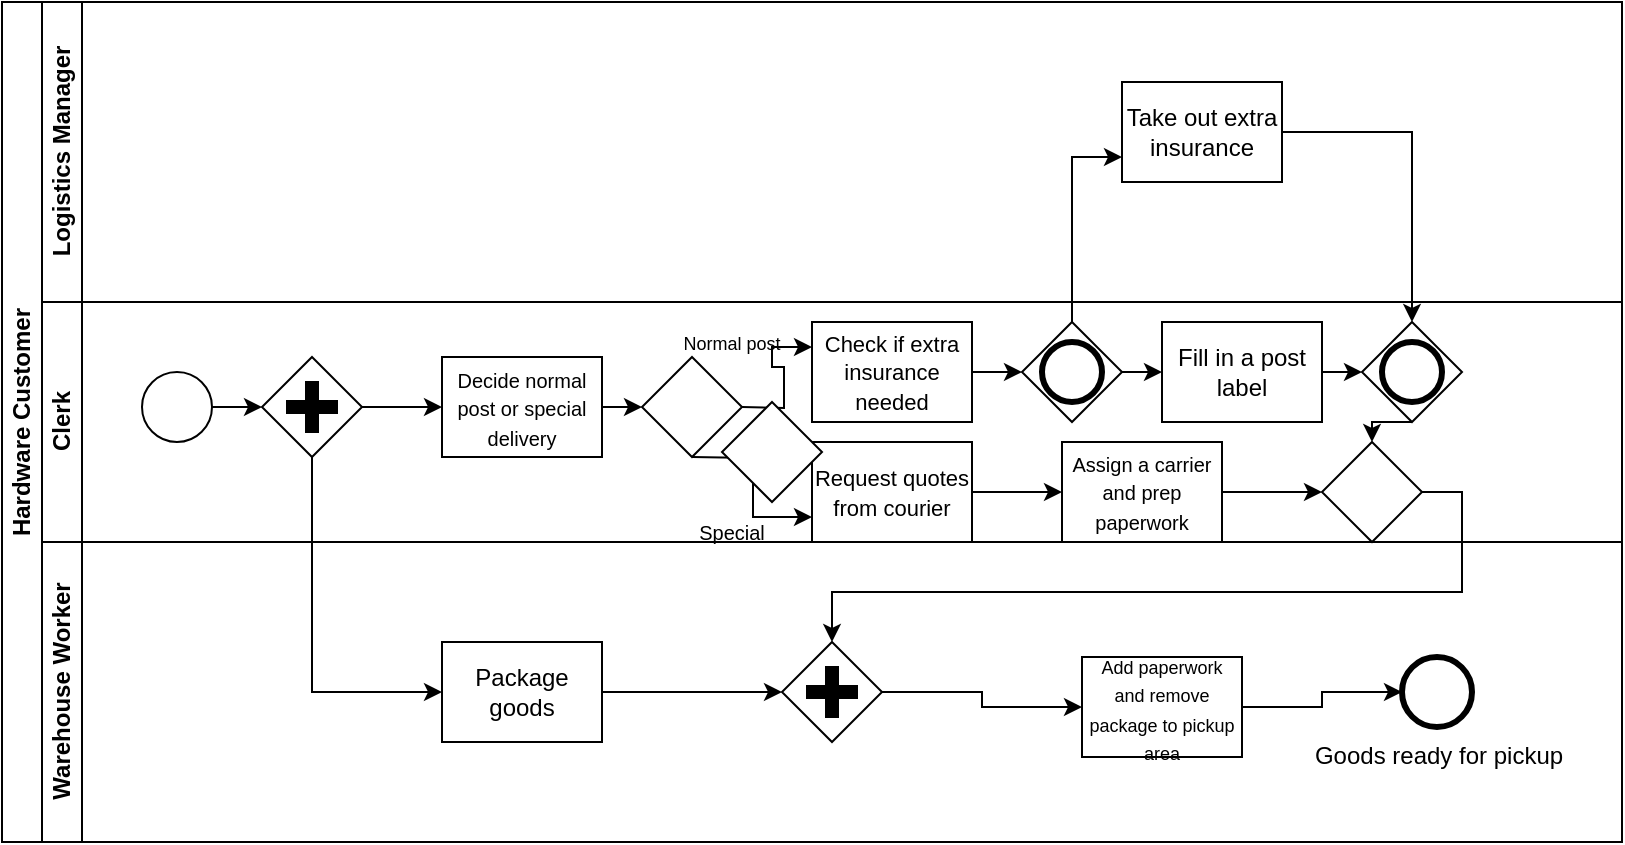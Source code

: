 <mxfile version="26.0.9">
  <diagram name="Page-1" id="2a216829-ef6e-dabb-86c1-c78162f3ba2b">
    <mxGraphModel dx="1886" dy="606" grid="1" gridSize="10" guides="1" tooltips="1" connect="1" arrows="1" fold="1" page="1" pageScale="1" pageWidth="850" pageHeight="1100" background="none" math="0" shadow="0">
      <root>
        <mxCell id="0" />
        <mxCell id="1" parent="0" />
        <mxCell id="N_jxebgceabopCF0DO5_-1" value="Hardware Customer" style="swimlane;html=1;childLayout=stackLayout;resizeParent=1;resizeParentMax=0;horizontal=0;startSize=20;horizontalStack=0;whiteSpace=wrap;" parent="1" vertex="1">
          <mxGeometry x="-20" y="260" width="810" height="420" as="geometry" />
        </mxCell>
        <mxCell id="N_jxebgceabopCF0DO5_-2" value="Logistics Manager" style="swimlane;html=1;startSize=20;horizontal=0;" parent="N_jxebgceabopCF0DO5_-1" vertex="1">
          <mxGeometry x="20" width="790" height="150" as="geometry" />
        </mxCell>
        <mxCell id="N_jxebgceabopCF0DO5_-17" value="Take out extra insurance" style="points=[[0.25,0,0],[0.5,0,0],[0.75,0,0],[1,0.25,0],[1,0.5,0],[1,0.75,0],[0.75,1,0],[0.5,1,0],[0.25,1,0],[0,0.75,0],[0,0.5,0],[0,0.25,0]];shape=mxgraph.bpmn.task2;whiteSpace=wrap;rectStyle=rounded;size=10;html=1;container=1;expand=0;collapsible=0;taskMarker=abstract;" parent="N_jxebgceabopCF0DO5_-2" vertex="1">
          <mxGeometry x="540" y="40" width="80" height="50" as="geometry" />
        </mxCell>
        <mxCell id="N_jxebgceabopCF0DO5_-3" value="Clerk" style="swimlane;html=1;startSize=20;horizontal=0;" parent="N_jxebgceabopCF0DO5_-1" vertex="1">
          <mxGeometry x="20" y="150" width="790" height="120" as="geometry" />
        </mxCell>
        <mxCell id="N_jxebgceabopCF0DO5_-8" value="" style="points=[[0.145,0.145,0],[0.5,0,0],[0.855,0.145,0],[1,0.5,0],[0.855,0.855,0],[0.5,1,0],[0.145,0.855,0],[0,0.5,0]];shape=mxgraph.bpmn.event;html=1;verticalLabelPosition=bottom;labelBackgroundColor=#ffffff;verticalAlign=top;align=center;perimeter=ellipsePerimeter;outlineConnect=0;aspect=fixed;outline=standard;symbol=general;" parent="N_jxebgceabopCF0DO5_-3" vertex="1">
          <mxGeometry x="50" y="35" width="35" height="35" as="geometry" />
        </mxCell>
        <mxCell id="N_jxebgceabopCF0DO5_-12" value="&lt;font style=&quot;font-size: 10px;&quot;&gt;Decide normal post or special delivery&lt;/font&gt;" style="points=[[0.25,0,0],[0.5,0,0],[0.75,0,0],[1,0.25,0],[1,0.5,0],[1,0.75,0],[0.75,1,0],[0.5,1,0],[0.25,1,0],[0,0.75,0],[0,0.5,0],[0,0.25,0]];shape=mxgraph.bpmn.task2;whiteSpace=wrap;rectStyle=rounded;size=10;html=1;container=1;expand=0;collapsible=0;taskMarker=abstract;" parent="N_jxebgceabopCF0DO5_-3" vertex="1">
          <mxGeometry x="200" y="27.5" width="80" height="50" as="geometry" />
        </mxCell>
        <mxCell id="N_jxebgceabopCF0DO5_-14" value="&lt;font style=&quot;font-size: 11px;&quot;&gt;Check if extra insurance needed&lt;/font&gt;" style="points=[[0.25,0,0],[0.5,0,0],[0.75,0,0],[1,0.25,0],[1,0.5,0],[1,0.75,0],[0.75,1,0],[0.5,1,0],[0.25,1,0],[0,0.75,0],[0,0.5,0],[0,0.25,0]];shape=mxgraph.bpmn.task2;whiteSpace=wrap;rectStyle=rounded;size=10;html=1;container=1;expand=0;collapsible=0;taskMarker=abstract;" parent="N_jxebgceabopCF0DO5_-3" vertex="1">
          <mxGeometry x="385" y="10" width="80" height="50" as="geometry" />
        </mxCell>
        <mxCell id="N_jxebgceabopCF0DO5_-15" value="&lt;font style=&quot;font-size: 11px;&quot;&gt;Request quotes from courier&lt;/font&gt;" style="points=[[0.25,0,0],[0.5,0,0],[0.75,0,0],[1,0.25,0],[1,0.5,0],[1,0.75,0],[0.75,1,0],[0.5,1,0],[0.25,1,0],[0,0.75,0],[0,0.5,0],[0,0.25,0]];shape=mxgraph.bpmn.task2;whiteSpace=wrap;rectStyle=rounded;size=10;html=1;container=1;expand=0;collapsible=0;taskMarker=abstract;" parent="N_jxebgceabopCF0DO5_-3" vertex="1">
          <mxGeometry x="385" y="70" width="80" height="50" as="geometry" />
        </mxCell>
        <mxCell id="N_jxebgceabopCF0DO5_-18" value="Fill in a post label" style="points=[[0.25,0,0],[0.5,0,0],[0.75,0,0],[1,0.25,0],[1,0.5,0],[1,0.75,0],[0.75,1,0],[0.5,1,0],[0.25,1,0],[0,0.75,0],[0,0.5,0],[0,0.25,0]];shape=mxgraph.bpmn.task2;whiteSpace=wrap;rectStyle=rounded;size=10;html=1;container=1;expand=0;collapsible=0;taskMarker=abstract;" parent="N_jxebgceabopCF0DO5_-3" vertex="1">
          <mxGeometry x="560" y="10" width="80" height="50" as="geometry" />
        </mxCell>
        <mxCell id="N_jxebgceabopCF0DO5_-19" value="&lt;font style=&quot;font-size: 10px;&quot;&gt;Assign a carrier and prep paperwork&lt;/font&gt;" style="points=[[0.25,0,0],[0.5,0,0],[0.75,0,0],[1,0.25,0],[1,0.5,0],[1,0.75,0],[0.75,1,0],[0.5,1,0],[0.25,1,0],[0,0.75,0],[0,0.5,0],[0,0.25,0]];shape=mxgraph.bpmn.task2;whiteSpace=wrap;rectStyle=rounded;size=10;html=1;container=1;expand=0;collapsible=0;taskMarker=abstract;" parent="N_jxebgceabopCF0DO5_-3" vertex="1">
          <mxGeometry x="510" y="70" width="80" height="50" as="geometry" />
        </mxCell>
        <mxCell id="N_jxebgceabopCF0DO5_-21" value="" style="points=[[0.25,0.25,0],[0.5,0,0],[0.75,0.25,0],[1,0.5,0],[0.75,0.75,0],[0.5,1,0],[0.25,0.75,0],[0,0.5,0]];shape=mxgraph.bpmn.gateway2;html=1;verticalLabelPosition=bottom;labelBackgroundColor=#ffffff;verticalAlign=top;align=center;perimeter=rhombusPerimeter;outlineConnect=0;outline=none;symbol=none;gwType=parallel;" parent="N_jxebgceabopCF0DO5_-3" vertex="1">
          <mxGeometry x="110" y="27.5" width="50" height="50" as="geometry" />
        </mxCell>
        <mxCell id="N_jxebgceabopCF0DO5_-23" style="edgeStyle=orthogonalEdgeStyle;rounded=0;orthogonalLoop=1;jettySize=auto;html=1;exitX=1;exitY=0.5;exitDx=0;exitDy=0;exitPerimeter=0;entryX=0;entryY=0.5;entryDx=0;entryDy=0;entryPerimeter=0;" parent="N_jxebgceabopCF0DO5_-3" source="N_jxebgceabopCF0DO5_-8" target="N_jxebgceabopCF0DO5_-21" edge="1">
          <mxGeometry relative="1" as="geometry" />
        </mxCell>
        <mxCell id="N_jxebgceabopCF0DO5_-24" style="edgeStyle=orthogonalEdgeStyle;rounded=0;orthogonalLoop=1;jettySize=auto;html=1;exitX=1;exitY=0.5;exitDx=0;exitDy=0;exitPerimeter=0;entryX=0;entryY=0.5;entryDx=0;entryDy=0;entryPerimeter=0;" parent="N_jxebgceabopCF0DO5_-3" source="N_jxebgceabopCF0DO5_-21" target="N_jxebgceabopCF0DO5_-12" edge="1">
          <mxGeometry relative="1" as="geometry" />
        </mxCell>
        <mxCell id="N_jxebgceabopCF0DO5_-27" style="edgeStyle=orthogonalEdgeStyle;rounded=0;orthogonalLoop=1;jettySize=auto;html=1;exitX=1;exitY=0.5;exitDx=0;exitDy=0;exitPerimeter=0;entryX=0;entryY=0.5;entryDx=0;entryDy=0;entryPerimeter=0;" parent="N_jxebgceabopCF0DO5_-3" source="N_jxebgceabopCF0DO5_-12" edge="1">
          <mxGeometry relative="1" as="geometry">
            <mxPoint x="300" y="52.5" as="targetPoint" />
          </mxGeometry>
        </mxCell>
        <mxCell id="N_jxebgceabopCF0DO5_-28" style="edgeStyle=orthogonalEdgeStyle;rounded=0;orthogonalLoop=1;jettySize=auto;html=1;exitX=1;exitY=0.5;exitDx=0;exitDy=0;exitPerimeter=0;entryX=0;entryY=0.25;entryDx=0;entryDy=0;entryPerimeter=0;" parent="N_jxebgceabopCF0DO5_-3" target="N_jxebgceabopCF0DO5_-14" edge="1">
          <mxGeometry relative="1" as="geometry">
            <mxPoint x="350" y="52.5" as="sourcePoint" />
          </mxGeometry>
        </mxCell>
        <mxCell id="N_jxebgceabopCF0DO5_-29" style="edgeStyle=orthogonalEdgeStyle;rounded=0;orthogonalLoop=1;jettySize=auto;html=1;exitX=0.5;exitY=1;exitDx=0;exitDy=0;exitPerimeter=0;entryX=0;entryY=0.75;entryDx=0;entryDy=0;entryPerimeter=0;" parent="N_jxebgceabopCF0DO5_-3" target="N_jxebgceabopCF0DO5_-15" edge="1">
          <mxGeometry relative="1" as="geometry">
            <mxPoint x="325" y="77.5" as="sourcePoint" />
          </mxGeometry>
        </mxCell>
        <mxCell id="N_jxebgceabopCF0DO5_-30" style="edgeStyle=orthogonalEdgeStyle;rounded=0;orthogonalLoop=1;jettySize=auto;html=1;exitX=1;exitY=0.5;exitDx=0;exitDy=0;exitPerimeter=0;entryX=0;entryY=0.5;entryDx=0;entryDy=0;entryPerimeter=0;" parent="N_jxebgceabopCF0DO5_-3" source="N_jxebgceabopCF0DO5_-15" target="N_jxebgceabopCF0DO5_-19" edge="1">
          <mxGeometry relative="1" as="geometry" />
        </mxCell>
        <mxCell id="N_jxebgceabopCF0DO5_-32" value="&lt;font style=&quot;font-size: 9px;&quot;&gt;Normal post&lt;/font&gt;" style="text;html=1;strokeColor=none;fillColor=none;align=center;verticalAlign=middle;whiteSpace=wrap;rounded=0;" parent="N_jxebgceabopCF0DO5_-3" vertex="1">
          <mxGeometry x="305" y="5" width="80" height="30" as="geometry" />
        </mxCell>
        <mxCell id="N_jxebgceabopCF0DO5_-35" value="&lt;font style=&quot;font-size: 10px;&quot;&gt;Special&lt;/font&gt;" style="text;html=1;strokeColor=none;fillColor=none;align=center;verticalAlign=middle;whiteSpace=wrap;rounded=0;" parent="N_jxebgceabopCF0DO5_-3" vertex="1">
          <mxGeometry x="305" y="100" width="80" height="30" as="geometry" />
        </mxCell>
        <mxCell id="N_jxebgceabopCF0DO5_-36" value="" style="points=[[0.25,0.25,0],[0.5,0,0],[0.75,0.25,0],[1,0.5,0],[0.75,0.75,0],[0.5,1,0],[0.25,0.75,0],[0,0.5,0]];shape=mxgraph.bpmn.gateway2;html=1;verticalLabelPosition=bottom;labelBackgroundColor=#ffffff;verticalAlign=top;align=center;perimeter=rhombusPerimeter;outlineConnect=0;outline=end;symbol=general;" parent="N_jxebgceabopCF0DO5_-3" vertex="1">
          <mxGeometry x="490" y="10" width="50" height="50" as="geometry" />
        </mxCell>
        <mxCell id="N_jxebgceabopCF0DO5_-37" style="edgeStyle=orthogonalEdgeStyle;rounded=0;orthogonalLoop=1;jettySize=auto;html=1;exitX=1;exitY=0.5;exitDx=0;exitDy=0;exitPerimeter=0;entryX=0;entryY=0.5;entryDx=0;entryDy=0;entryPerimeter=0;" parent="N_jxebgceabopCF0DO5_-3" source="N_jxebgceabopCF0DO5_-14" target="N_jxebgceabopCF0DO5_-36" edge="1">
          <mxGeometry relative="1" as="geometry" />
        </mxCell>
        <mxCell id="N_jxebgceabopCF0DO5_-39" style="edgeStyle=orthogonalEdgeStyle;rounded=0;orthogonalLoop=1;jettySize=auto;html=1;exitX=1;exitY=0.5;exitDx=0;exitDy=0;exitPerimeter=0;entryX=0;entryY=0.5;entryDx=0;entryDy=0;entryPerimeter=0;" parent="N_jxebgceabopCF0DO5_-3" source="N_jxebgceabopCF0DO5_-36" target="N_jxebgceabopCF0DO5_-18" edge="1">
          <mxGeometry relative="1" as="geometry" />
        </mxCell>
        <mxCell id="N_jxebgceabopCF0DO5_-40" value="" style="points=[[0.25,0.25,0],[0.5,0,0],[0.75,0.25,0],[1,0.5,0],[0.75,0.75,0],[0.5,1,0],[0.25,0.75,0],[0,0.5,0]];shape=mxgraph.bpmn.gateway2;html=1;verticalLabelPosition=bottom;labelBackgroundColor=#ffffff;verticalAlign=top;align=center;perimeter=rhombusPerimeter;outlineConnect=0;outline=end;symbol=general;" parent="N_jxebgceabopCF0DO5_-3" vertex="1">
          <mxGeometry x="660" y="10" width="50" height="50" as="geometry" />
        </mxCell>
        <mxCell id="N_jxebgceabopCF0DO5_-42" style="edgeStyle=orthogonalEdgeStyle;rounded=0;orthogonalLoop=1;jettySize=auto;html=1;exitX=1;exitY=0.5;exitDx=0;exitDy=0;exitPerimeter=0;entryX=0;entryY=0.5;entryDx=0;entryDy=0;entryPerimeter=0;" parent="N_jxebgceabopCF0DO5_-3" source="N_jxebgceabopCF0DO5_-18" target="N_jxebgceabopCF0DO5_-40" edge="1">
          <mxGeometry relative="1" as="geometry" />
        </mxCell>
        <mxCell id="N_jxebgceabopCF0DO5_-43" value="" style="points=[[0.25,0.25,0],[0.5,0,0],[0.75,0.25,0],[1,0.5,0],[0.75,0.75,0],[0.5,1,0],[0.25,0.75,0],[0,0.5,0]];shape=mxgraph.bpmn.gateway2;html=1;verticalLabelPosition=bottom;labelBackgroundColor=#ffffff;verticalAlign=top;align=center;perimeter=rhombusPerimeter;outlineConnect=0;outline=none;symbol=none;" parent="N_jxebgceabopCF0DO5_-3" vertex="1">
          <mxGeometry x="640" y="70" width="50" height="50" as="geometry" />
        </mxCell>
        <mxCell id="N_jxebgceabopCF0DO5_-44" style="edgeStyle=orthogonalEdgeStyle;rounded=0;orthogonalLoop=1;jettySize=auto;html=1;exitX=1;exitY=0.5;exitDx=0;exitDy=0;exitPerimeter=0;entryX=0;entryY=0.5;entryDx=0;entryDy=0;entryPerimeter=0;" parent="N_jxebgceabopCF0DO5_-3" source="N_jxebgceabopCF0DO5_-19" target="N_jxebgceabopCF0DO5_-43" edge="1">
          <mxGeometry relative="1" as="geometry" />
        </mxCell>
        <mxCell id="N_jxebgceabopCF0DO5_-46" style="edgeStyle=orthogonalEdgeStyle;rounded=0;orthogonalLoop=1;jettySize=auto;html=1;exitX=0.5;exitY=1;exitDx=0;exitDy=0;exitPerimeter=0;entryX=0.5;entryY=0;entryDx=0;entryDy=0;entryPerimeter=0;" parent="N_jxebgceabopCF0DO5_-3" source="N_jxebgceabopCF0DO5_-40" target="N_jxebgceabopCF0DO5_-43" edge="1">
          <mxGeometry relative="1" as="geometry" />
        </mxCell>
        <mxCell id="Np5WJPXe0yKu80AFXzgQ-2" value="" style="points=[[0.25,0.25,0],[0.5,0,0],[0.75,0.25,0],[1,0.5,0],[0.75,0.75,0],[0.5,1,0],[0.25,0.75,0],[0,0.5,0]];shape=mxgraph.bpmn.gateway2;html=1;verticalLabelPosition=bottom;labelBackgroundColor=#ffffff;verticalAlign=top;align=center;perimeter=rhombusPerimeter;outlineConnect=0;outline=none;symbol=none;" vertex="1" parent="N_jxebgceabopCF0DO5_-3">
          <mxGeometry x="300" y="27.5" width="50" height="50" as="geometry" />
        </mxCell>
        <mxCell id="N_jxebgceabopCF0DO5_-4" value="Warehouse Worker" style="swimlane;html=1;startSize=20;horizontal=0;" parent="N_jxebgceabopCF0DO5_-1" vertex="1">
          <mxGeometry x="20" y="270" width="790" height="150" as="geometry" />
        </mxCell>
        <mxCell id="N_jxebgceabopCF0DO5_-9" value="Goods ready for pickup" style="points=[[0.145,0.145,0],[0.5,0,0],[0.855,0.145,0],[1,0.5,0],[0.855,0.855,0],[0.5,1,0],[0.145,0.855,0],[0,0.5,0]];shape=mxgraph.bpmn.event;html=1;verticalLabelPosition=bottom;labelBackgroundColor=#ffffff;verticalAlign=top;align=center;perimeter=ellipsePerimeter;outlineConnect=0;aspect=fixed;outline=end;symbol=terminate2;" parent="N_jxebgceabopCF0DO5_-4" vertex="1">
          <mxGeometry x="680" y="57.5" width="35" height="35" as="geometry" />
        </mxCell>
        <mxCell id="N_jxebgceabopCF0DO5_-13" value="Package goods" style="points=[[0.25,0,0],[0.5,0,0],[0.75,0,0],[1,0.25,0],[1,0.5,0],[1,0.75,0],[0.75,1,0],[0.5,1,0],[0.25,1,0],[0,0.75,0],[0,0.5,0],[0,0.25,0]];shape=mxgraph.bpmn.task2;whiteSpace=wrap;rectStyle=rounded;size=10;html=1;container=1;expand=0;collapsible=0;taskMarker=abstract;" parent="N_jxebgceabopCF0DO5_-4" vertex="1">
          <mxGeometry x="200" y="50" width="80" height="50" as="geometry" />
        </mxCell>
        <mxCell id="N_jxebgceabopCF0DO5_-16" value="&lt;font style=&quot;font-size: 9px;&quot;&gt;Add paperwork and remove package to pickup area&lt;/font&gt;" style="points=[[0.25,0,0],[0.5,0,0],[0.75,0,0],[1,0.25,0],[1,0.5,0],[1,0.75,0],[0.75,1,0],[0.5,1,0],[0.25,1,0],[0,0.75,0],[0,0.5,0],[0,0.25,0]];shape=mxgraph.bpmn.task2;whiteSpace=wrap;rectStyle=rounded;size=10;html=1;container=1;expand=0;collapsible=0;taskMarker=abstract;" parent="N_jxebgceabopCF0DO5_-4" vertex="1">
          <mxGeometry x="520" y="57.5" width="80" height="50" as="geometry" />
        </mxCell>
        <mxCell id="N_jxebgceabopCF0DO5_-50" style="edgeStyle=orthogonalEdgeStyle;rounded=0;orthogonalLoop=1;jettySize=auto;html=1;exitX=1;exitY=0.5;exitDx=0;exitDy=0;exitPerimeter=0;" parent="N_jxebgceabopCF0DO5_-4" source="N_jxebgceabopCF0DO5_-47" target="N_jxebgceabopCF0DO5_-16" edge="1">
          <mxGeometry relative="1" as="geometry" />
        </mxCell>
        <mxCell id="N_jxebgceabopCF0DO5_-47" value="" style="points=[[0.25,0.25,0],[0.5,0,0],[0.75,0.25,0],[1,0.5,0],[0.75,0.75,0],[0.5,1,0],[0.25,0.75,0],[0,0.5,0]];shape=mxgraph.bpmn.gateway2;html=1;verticalLabelPosition=bottom;labelBackgroundColor=#ffffff;verticalAlign=top;align=center;perimeter=rhombusPerimeter;outlineConnect=0;outline=none;symbol=none;gwType=parallel;" parent="N_jxebgceabopCF0DO5_-4" vertex="1">
          <mxGeometry x="370" y="50" width="50" height="50" as="geometry" />
        </mxCell>
        <mxCell id="N_jxebgceabopCF0DO5_-49" style="edgeStyle=orthogonalEdgeStyle;rounded=0;orthogonalLoop=1;jettySize=auto;html=1;exitX=1;exitY=0.5;exitDx=0;exitDy=0;exitPerimeter=0;entryX=0;entryY=0.5;entryDx=0;entryDy=0;entryPerimeter=0;" parent="N_jxebgceabopCF0DO5_-4" source="N_jxebgceabopCF0DO5_-13" target="N_jxebgceabopCF0DO5_-47" edge="1">
          <mxGeometry relative="1" as="geometry" />
        </mxCell>
        <mxCell id="N_jxebgceabopCF0DO5_-51" style="edgeStyle=orthogonalEdgeStyle;rounded=0;orthogonalLoop=1;jettySize=auto;html=1;exitX=1;exitY=0.5;exitDx=0;exitDy=0;exitPerimeter=0;entryX=0;entryY=0.5;entryDx=0;entryDy=0;entryPerimeter=0;" parent="N_jxebgceabopCF0DO5_-4" source="N_jxebgceabopCF0DO5_-16" target="N_jxebgceabopCF0DO5_-9" edge="1">
          <mxGeometry relative="1" as="geometry" />
        </mxCell>
        <mxCell id="N_jxebgceabopCF0DO5_-25" style="edgeStyle=orthogonalEdgeStyle;rounded=0;orthogonalLoop=1;jettySize=auto;html=1;exitX=0.5;exitY=1;exitDx=0;exitDy=0;exitPerimeter=0;entryX=0;entryY=0.5;entryDx=0;entryDy=0;entryPerimeter=0;" parent="N_jxebgceabopCF0DO5_-1" source="N_jxebgceabopCF0DO5_-21" target="N_jxebgceabopCF0DO5_-13" edge="1">
          <mxGeometry relative="1" as="geometry" />
        </mxCell>
        <mxCell id="N_jxebgceabopCF0DO5_-38" style="edgeStyle=orthogonalEdgeStyle;rounded=0;orthogonalLoop=1;jettySize=auto;html=1;exitX=0.5;exitY=0;exitDx=0;exitDy=0;exitPerimeter=0;entryX=0;entryY=0.75;entryDx=0;entryDy=0;entryPerimeter=0;" parent="N_jxebgceabopCF0DO5_-1" source="N_jxebgceabopCF0DO5_-36" target="N_jxebgceabopCF0DO5_-17" edge="1">
          <mxGeometry relative="1" as="geometry" />
        </mxCell>
        <mxCell id="N_jxebgceabopCF0DO5_-41" style="edgeStyle=orthogonalEdgeStyle;rounded=0;orthogonalLoop=1;jettySize=auto;html=1;exitX=1;exitY=0.5;exitDx=0;exitDy=0;exitPerimeter=0;" parent="N_jxebgceabopCF0DO5_-1" source="N_jxebgceabopCF0DO5_-17" target="N_jxebgceabopCF0DO5_-40" edge="1">
          <mxGeometry relative="1" as="geometry" />
        </mxCell>
        <mxCell id="N_jxebgceabopCF0DO5_-48" style="edgeStyle=orthogonalEdgeStyle;rounded=0;orthogonalLoop=1;jettySize=auto;html=1;exitX=1;exitY=0.5;exitDx=0;exitDy=0;exitPerimeter=0;entryX=0.5;entryY=0;entryDx=0;entryDy=0;entryPerimeter=0;" parent="N_jxebgceabopCF0DO5_-1" source="N_jxebgceabopCF0DO5_-43" target="N_jxebgceabopCF0DO5_-47" edge="1">
          <mxGeometry relative="1" as="geometry" />
        </mxCell>
        <mxCell id="Np5WJPXe0yKu80AFXzgQ-1" value="" style="points=[[0.25,0.25,0],[0.5,0,0],[0.75,0.25,0],[1,0.5,0],[0.75,0.75,0],[0.5,1,0],[0.25,0.75,0],[0,0.5,0]];shape=mxgraph.bpmn.gateway2;html=1;verticalLabelPosition=bottom;labelBackgroundColor=#ffffff;verticalAlign=top;align=center;perimeter=rhombusPerimeter;outlineConnect=0;outline=none;symbol=none;" vertex="1" parent="1">
          <mxGeometry x="340" y="460" width="50" height="50" as="geometry" />
        </mxCell>
      </root>
    </mxGraphModel>
  </diagram>
</mxfile>
